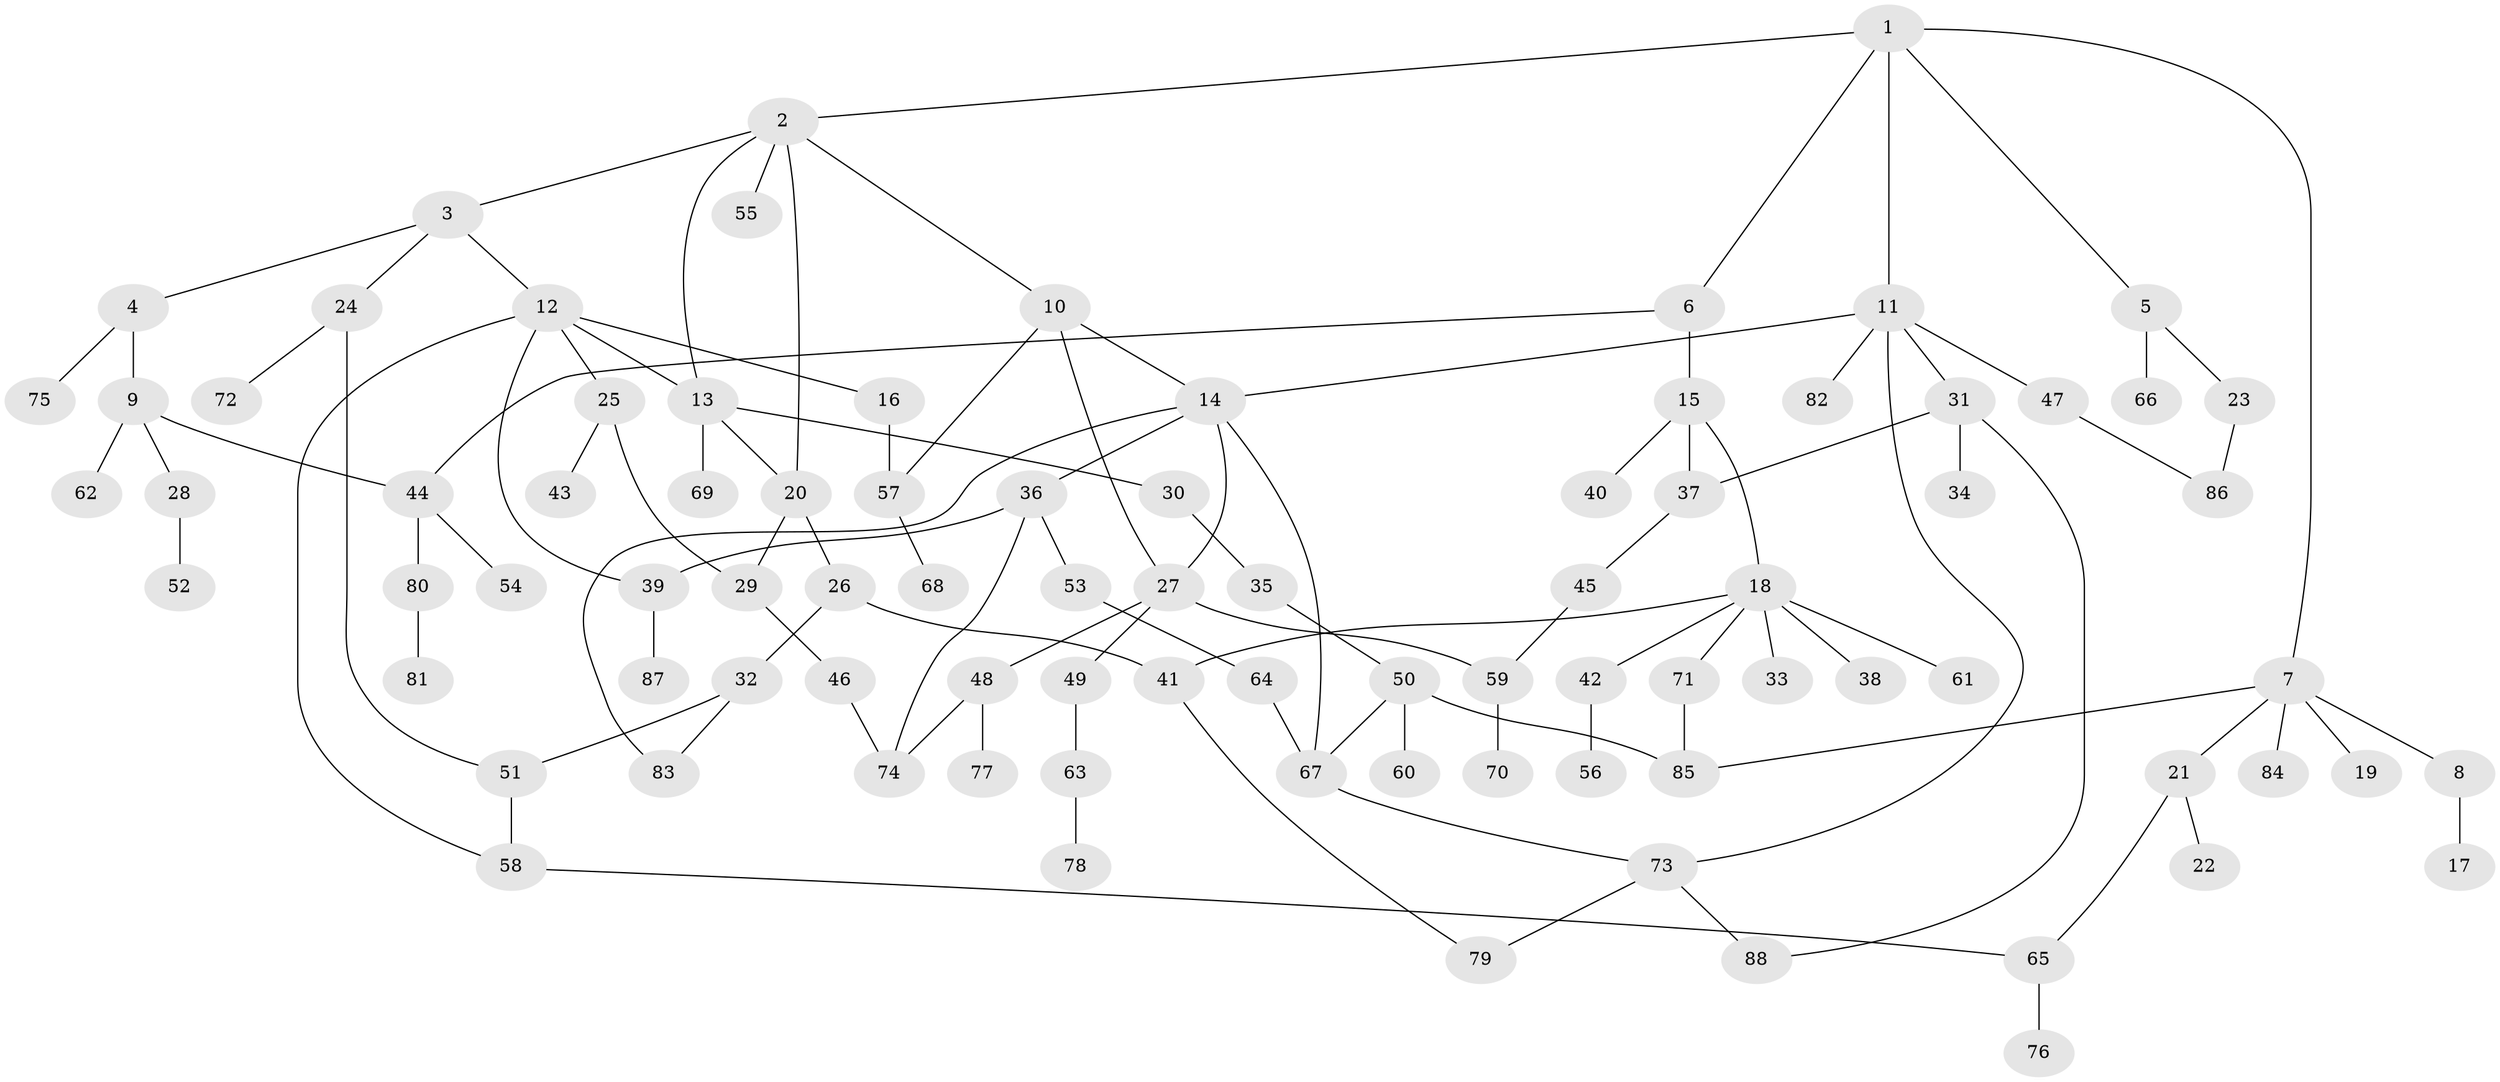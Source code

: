 // coarse degree distribution, {9: 0.01694915254237288, 7: 0.05084745762711865, 5: 0.05084745762711865, 3: 0.15254237288135594, 6: 0.03389830508474576, 8: 0.01694915254237288, 4: 0.1016949152542373, 2: 0.2033898305084746, 1: 0.3728813559322034}
// Generated by graph-tools (version 1.1) at 2025/41/03/06/25 10:41:27]
// undirected, 88 vertices, 112 edges
graph export_dot {
graph [start="1"]
  node [color=gray90,style=filled];
  1;
  2;
  3;
  4;
  5;
  6;
  7;
  8;
  9;
  10;
  11;
  12;
  13;
  14;
  15;
  16;
  17;
  18;
  19;
  20;
  21;
  22;
  23;
  24;
  25;
  26;
  27;
  28;
  29;
  30;
  31;
  32;
  33;
  34;
  35;
  36;
  37;
  38;
  39;
  40;
  41;
  42;
  43;
  44;
  45;
  46;
  47;
  48;
  49;
  50;
  51;
  52;
  53;
  54;
  55;
  56;
  57;
  58;
  59;
  60;
  61;
  62;
  63;
  64;
  65;
  66;
  67;
  68;
  69;
  70;
  71;
  72;
  73;
  74;
  75;
  76;
  77;
  78;
  79;
  80;
  81;
  82;
  83;
  84;
  85;
  86;
  87;
  88;
  1 -- 2;
  1 -- 5;
  1 -- 6;
  1 -- 7;
  1 -- 11;
  2 -- 3;
  2 -- 10;
  2 -- 13;
  2 -- 55;
  2 -- 20;
  3 -- 4;
  3 -- 12;
  3 -- 24;
  4 -- 9;
  4 -- 75;
  5 -- 23;
  5 -- 66;
  6 -- 15;
  6 -- 44;
  7 -- 8;
  7 -- 19;
  7 -- 21;
  7 -- 84;
  7 -- 85;
  8 -- 17;
  9 -- 28;
  9 -- 44;
  9 -- 62;
  10 -- 14;
  10 -- 57;
  10 -- 27;
  11 -- 31;
  11 -- 47;
  11 -- 82;
  11 -- 14;
  11 -- 73;
  12 -- 16;
  12 -- 25;
  12 -- 58;
  12 -- 39;
  12 -- 13;
  13 -- 20;
  13 -- 30;
  13 -- 69;
  14 -- 27;
  14 -- 36;
  14 -- 67;
  14 -- 83;
  15 -- 18;
  15 -- 37;
  15 -- 40;
  16 -- 57;
  18 -- 33;
  18 -- 38;
  18 -- 42;
  18 -- 61;
  18 -- 71;
  18 -- 41;
  20 -- 26;
  20 -- 29;
  21 -- 22;
  21 -- 65;
  23 -- 86;
  24 -- 72;
  24 -- 51;
  25 -- 29;
  25 -- 43;
  26 -- 32;
  26 -- 41;
  27 -- 48;
  27 -- 49;
  27 -- 59;
  28 -- 52;
  29 -- 46;
  30 -- 35;
  31 -- 34;
  31 -- 88;
  31 -- 37;
  32 -- 51;
  32 -- 83;
  35 -- 50;
  36 -- 39;
  36 -- 53;
  36 -- 74;
  37 -- 45;
  39 -- 87;
  41 -- 79;
  42 -- 56;
  44 -- 54;
  44 -- 80;
  45 -- 59;
  46 -- 74;
  47 -- 86;
  48 -- 77;
  48 -- 74;
  49 -- 63;
  50 -- 60;
  50 -- 85;
  50 -- 67;
  51 -- 58;
  53 -- 64;
  57 -- 68;
  58 -- 65;
  59 -- 70;
  63 -- 78;
  64 -- 67;
  65 -- 76;
  67 -- 73;
  71 -- 85;
  73 -- 88;
  73 -- 79;
  80 -- 81;
}
